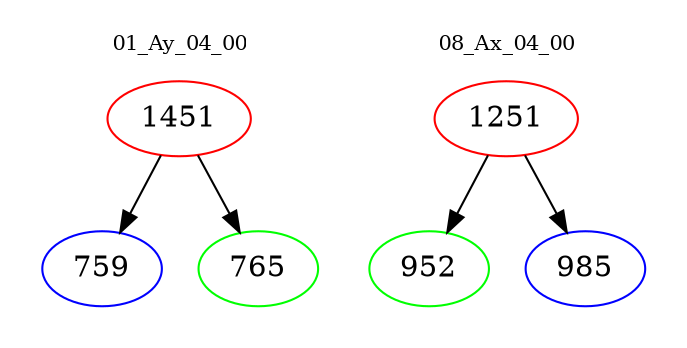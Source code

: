 digraph{
subgraph cluster_0 {
color = white
label = "01_Ay_04_00";
fontsize=10;
T0_1451 [label="1451", color="red"]
T0_1451 -> T0_759 [color="black"]
T0_759 [label="759", color="blue"]
T0_1451 -> T0_765 [color="black"]
T0_765 [label="765", color="green"]
}
subgraph cluster_1 {
color = white
label = "08_Ax_04_00";
fontsize=10;
T1_1251 [label="1251", color="red"]
T1_1251 -> T1_952 [color="black"]
T1_952 [label="952", color="green"]
T1_1251 -> T1_985 [color="black"]
T1_985 [label="985", color="blue"]
}
}
